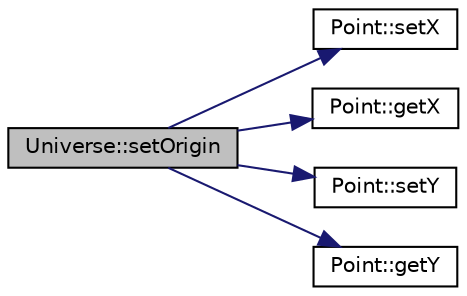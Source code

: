 digraph "Universe::setOrigin"
{
  edge [fontname="Helvetica",fontsize="10",labelfontname="Helvetica",labelfontsize="10"];
  node [fontname="Helvetica",fontsize="10",shape=record];
  rankdir="LR";
  Node1 [label="Universe::setOrigin",height=0.2,width=0.4,color="black", fillcolor="grey75", style="filled" fontcolor="black"];
  Node1 -> Node2 [color="midnightblue",fontsize="10",style="solid",fontname="Helvetica"];
  Node2 [label="Point::setX",height=0.2,width=0.4,color="black", fillcolor="white", style="filled",URL="$classPoint.html#ad8bedf2cc41f2414728d83d6976fb55f",tooltip="Set the Point&#39;s x-coordinate."];
  Node1 -> Node3 [color="midnightblue",fontsize="10",style="solid",fontname="Helvetica"];
  Node3 [label="Point::getX",height=0.2,width=0.4,color="black", fillcolor="white", style="filled",URL="$classPoint.html#af52a20a376f8f31e87658837565d3812",tooltip="Returns this Point&#39;s x-coordinate."];
  Node1 -> Node4 [color="midnightblue",fontsize="10",style="solid",fontname="Helvetica"];
  Node4 [label="Point::setY",height=0.2,width=0.4,color="black", fillcolor="white", style="filled",URL="$classPoint.html#a91ab67528ea9e1311d408237448e16c5",tooltip="Set the Point&#39;s y-coordinate."];
  Node1 -> Node5 [color="midnightblue",fontsize="10",style="solid",fontname="Helvetica"];
  Node5 [label="Point::getY",height=0.2,width=0.4,color="black", fillcolor="white", style="filled",URL="$classPoint.html#aac5008459bf0e0053ce744a69187bae7",tooltip="Returns this Point&#39;s y-coordinate."];
}
